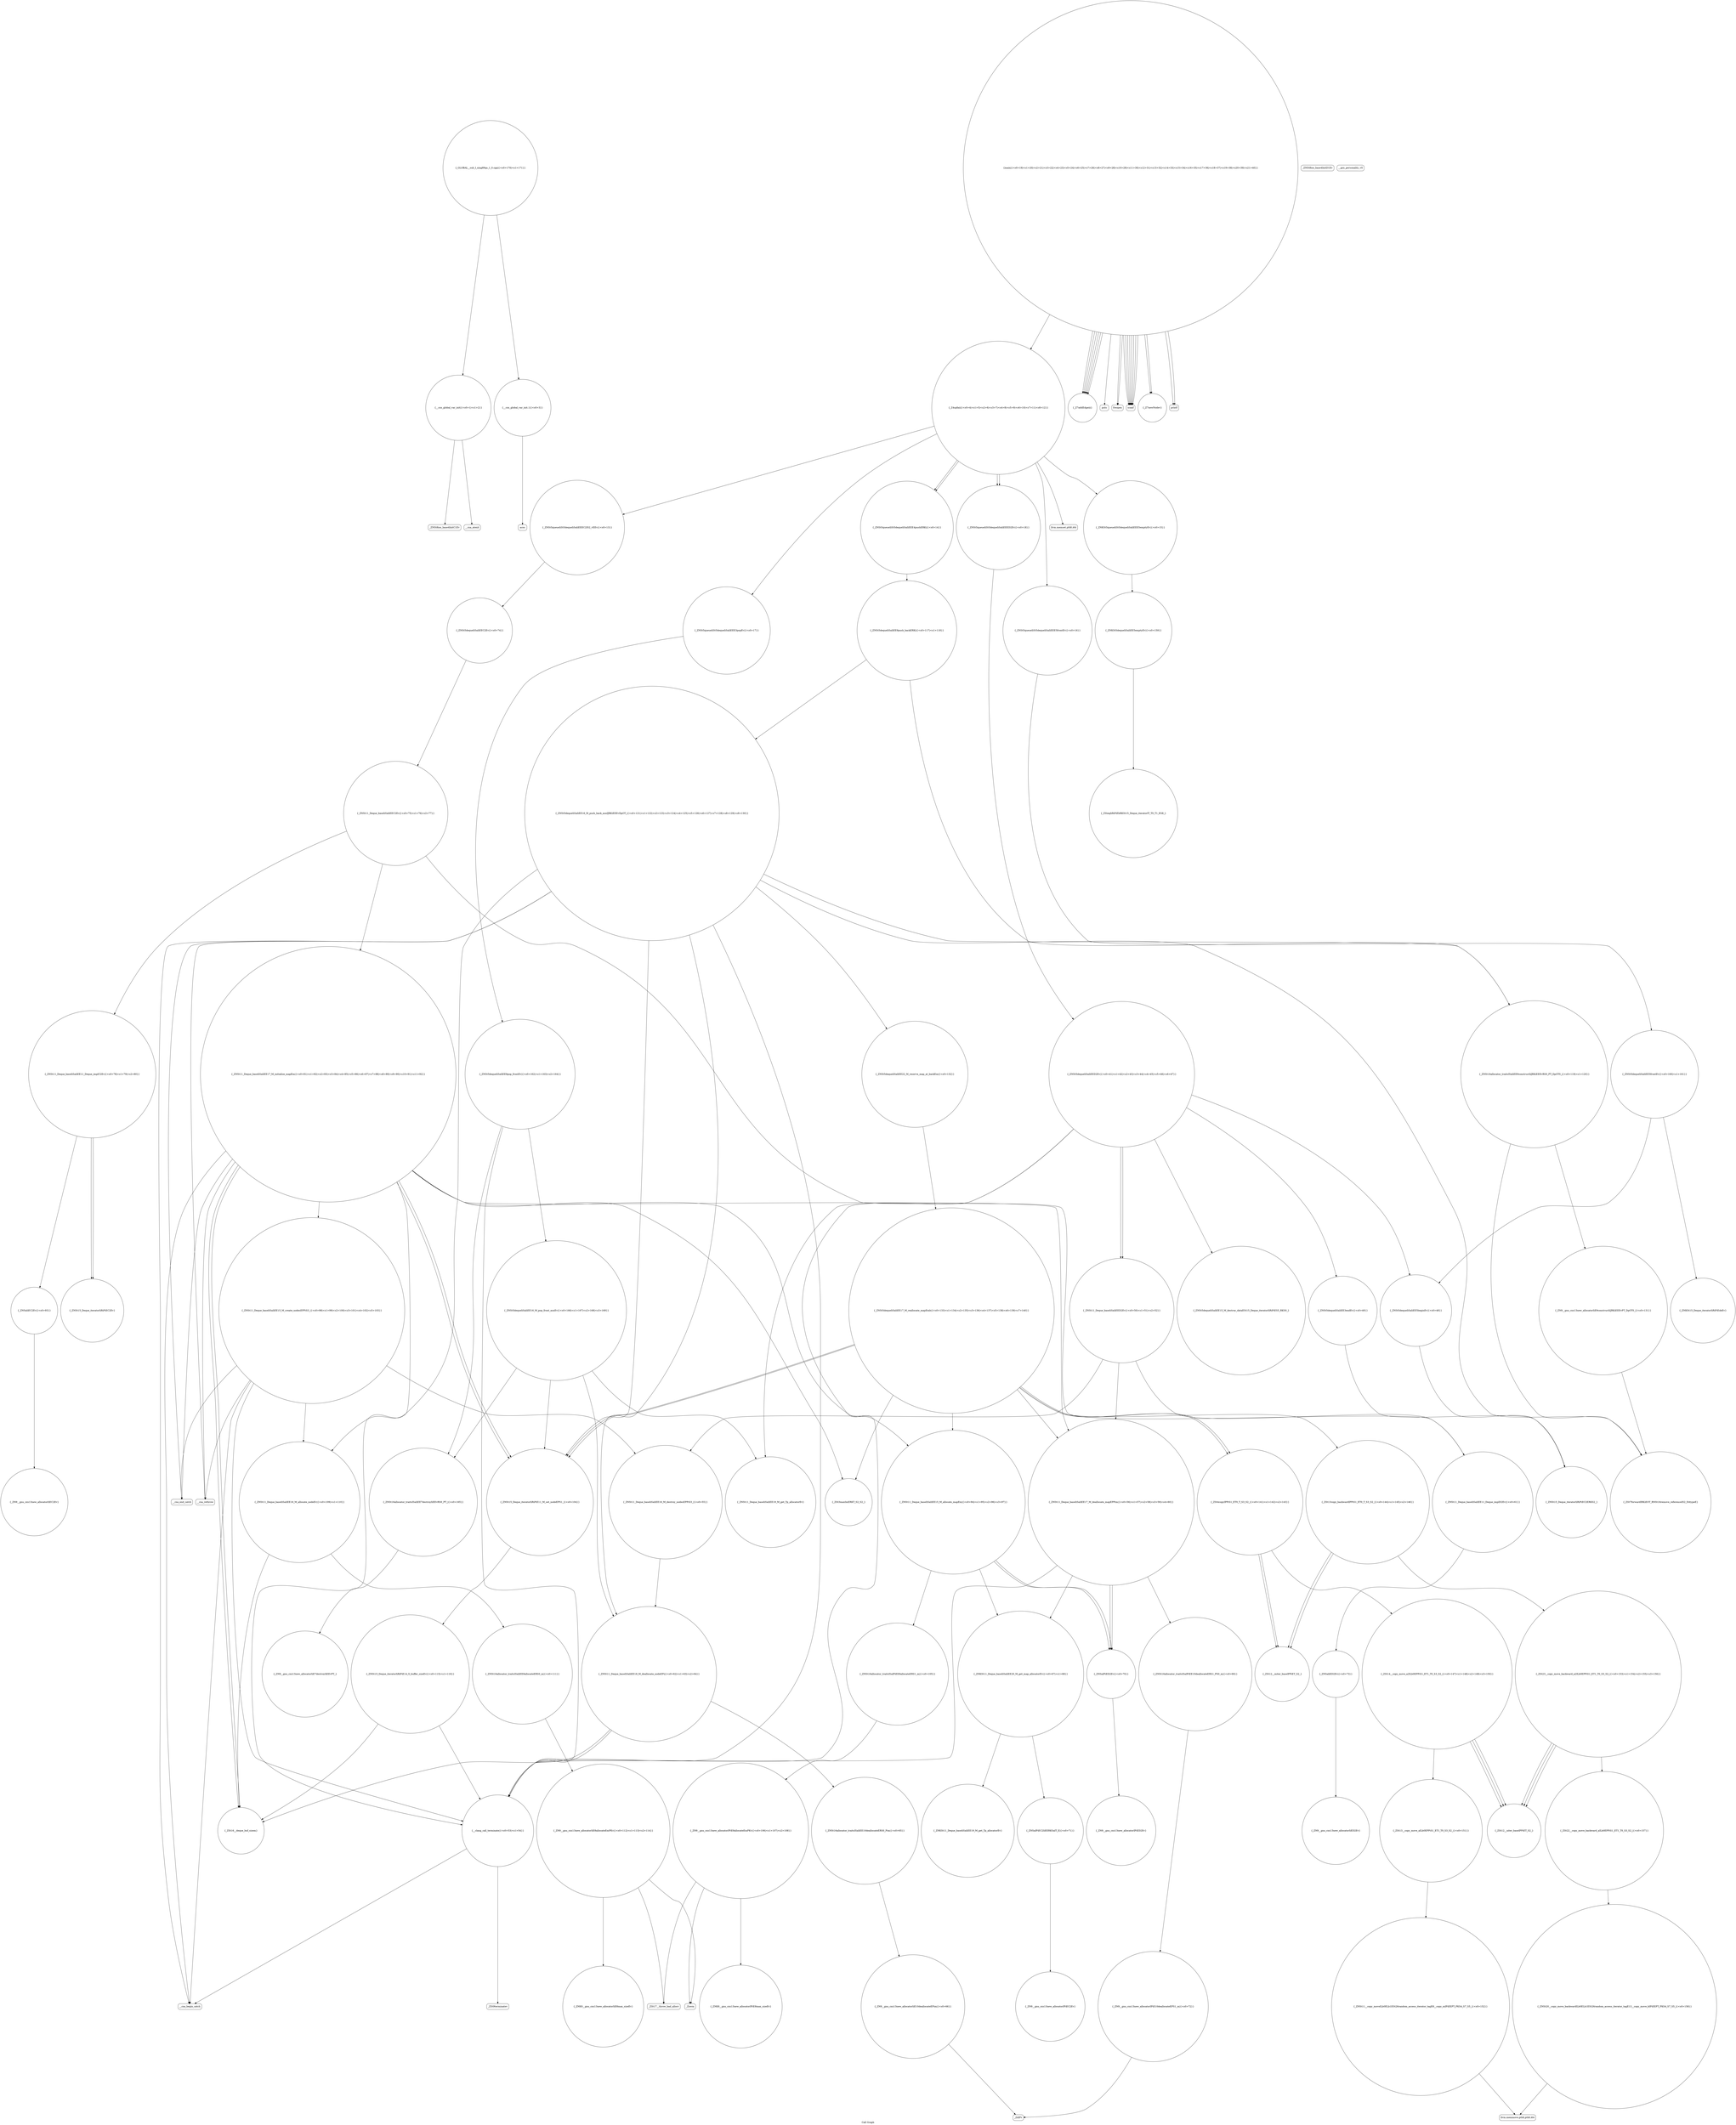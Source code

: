 digraph "Call Graph" {
	label="Call Graph";

	Node0x55e0161628a0 [shape=record,shape=circle,label="{__cxx_global_var_init|{<s0>1|<s1>2}}"];
	Node0x55e0161628a0:s0 -> Node0x55e016162920[color=black];
	Node0x55e0161628a0:s1 -> Node0x55e016162a20[color=black];
	Node0x55e0161665c0 [shape=record,shape=circle,label="{_ZNSt20__copy_move_backwardILb0ELb1ESt26random_access_iterator_tagE13__copy_move_bIPiEEPT_PKS4_S7_S5_|{<s0>158}}"];
	Node0x55e0161665c0:s0 -> Node0x55e016166440[color=black];
	Node0x55e016162c20 [shape=record,shape=circle,label="{_Z7addEdgeiii}"];
	Node0x55e016164120 [shape=record,shape=circle,label="{_ZNSt5dequeIiSaIiEE16_M_pop_front_auxEv|{<s0>166|<s1>167|<s2>168|<s3>169}}"];
	Node0x55e016164120:s0 -> Node0x55e0161635a0[color=black];
	Node0x55e016164120:s1 -> Node0x55e0161640a0[color=black];
	Node0x55e016164120:s2 -> Node0x55e016163a20[color=black];
	Node0x55e016164120:s3 -> Node0x55e0161657c0[color=black];
	Node0x55e016162fa0 [shape=record,shape=circle,label="{_ZNSt5queueIiSt5dequeIiSaIiEEE5frontEv|{<s0>16}}"];
	Node0x55e016162fa0:s0 -> Node0x55e016166740[color=black];
	Node0x55e016163320 [shape=record,shape=Mrecord,label="{puts}"];
	Node0x55e0161636a0 [shape=record,shape=circle,label="{__clang_call_terminate|{<s0>53|<s1>54}}"];
	Node0x55e0161636a0:s0 -> Node0x55e016163720[color=black];
	Node0x55e0161636a0:s1 -> Node0x55e0161637a0[color=black];
	Node0x55e016163a20 [shape=record,shape=circle,label="{_ZNSt11_Deque_baseIiSaIiEE18_M_deallocate_nodeEPi|{<s0>62|<s1>63|<s2>64}}"];
	Node0x55e016163a20:s0 -> Node0x55e016163b20[color=black];
	Node0x55e016163a20:s1 -> Node0x55e016163aa0[color=black];
	Node0x55e016163a20:s2 -> Node0x55e0161636a0[color=black];
	Node0x55e016163da0 [shape=record,shape=circle,label="{_ZNSaIPiED2Ev|{<s0>70}}"];
	Node0x55e016163da0:s0 -> Node0x55e016164020[color=black];
	Node0x55e016165140 [shape=record,shape=circle,label="{_ZN9__gnu_cxx13new_allocatorIiED2Ev}"];
	Node0x55e0161654c0 [shape=record,shape=circle,label="{_ZN9__gnu_cxx13new_allocatorIiEC2Ev}"];
	Node0x55e016165840 [shape=record,shape=circle,label="{_ZNSt16allocator_traitsISaIPiEE8allocateERS1_m|{<s0>105}}"];
	Node0x55e016165840:s0 -> Node0x55e0161658c0[color=black];
	Node0x55e016165bc0 [shape=record,shape=circle,label="{_ZN9__gnu_cxx13new_allocatorIiE8allocateEmPKv|{<s0>112|<s1>113|<s2>114}}"];
	Node0x55e016165bc0:s0 -> Node0x55e016165c40[color=black];
	Node0x55e016165bc0:s1 -> Node0x55e0161659c0[color=black];
	Node0x55e016165bc0:s2 -> Node0x55e016165a40[color=black];
	Node0x55e016165f40 [shape=record,shape=circle,label="{_ZSt7forwardIRKiEOT_RNSt16remove_referenceIS2_E4typeE}"];
	Node0x55e0161662c0 [shape=record,shape=circle,label="{_ZSt13__copy_move_aILb0EPPiS1_ET1_T0_S3_S2_|{<s0>151}}"];
	Node0x55e0161662c0:s0 -> Node0x55e0161663c0[color=black];
	Node0x55e016162920 [shape=record,shape=Mrecord,label="{_ZNSt8ios_base4InitC1Ev}"];
	Node0x55e016166640 [shape=record,shape=circle,label="{_ZNKSt5dequeIiSaIiEE5emptyEv|{<s0>159}}"];
	Node0x55e016166640:s0 -> Node0x55e0161666c0[color=black];
	Node0x55e016162ca0 [shape=record,shape=circle,label="{_Z4spfaii|{<s0>4|<s1>5|<s2>6|<s3>7|<s4>8|<s5>9|<s6>10|<s7>11|<s8>12}}"];
	Node0x55e016162ca0:s0 -> Node0x55e016162d20[color=black];
	Node0x55e016162ca0:s1 -> Node0x55e016162da0[color=black];
	Node0x55e016162ca0:s2 -> Node0x55e016162e20[color=black];
	Node0x55e016162ca0:s3 -> Node0x55e016162f20[color=black];
	Node0x55e016162ca0:s4 -> Node0x55e016162fa0[color=black];
	Node0x55e016162ca0:s5 -> Node0x55e016163020[color=black];
	Node0x55e016162ca0:s6 -> Node0x55e016162e20[color=black];
	Node0x55e016162ca0:s7 -> Node0x55e0161630a0[color=black];
	Node0x55e016162ca0:s8 -> Node0x55e0161630a0[color=black];
	Node0x55e0161641a0 [shape=record,shape=circle,label="{_ZN9__gnu_cxx13new_allocatorIiE7destroyIiEEvPT_}"];
	Node0x55e016163020 [shape=record,shape=circle,label="{_ZNSt5queueIiSt5dequeIiSaIiEEE3popEv|{<s0>17}}"];
	Node0x55e016163020:s0 -> Node0x55e016166840[color=black];
	Node0x55e0161633a0 [shape=record,shape=circle,label="{_ZNSt5dequeIiSaIiEED2Ev|{<s0>41|<s1>42|<s2>43|<s3>44|<s4>45|<s5>46|<s6>47}}"];
	Node0x55e0161633a0:s0 -> Node0x55e0161634a0[color=black];
	Node0x55e0161633a0:s1 -> Node0x55e016163520[color=black];
	Node0x55e0161633a0:s2 -> Node0x55e0161635a0[color=black];
	Node0x55e0161633a0:s3 -> Node0x55e016163420[color=black];
	Node0x55e0161633a0:s4 -> Node0x55e016163620[color=black];
	Node0x55e0161633a0:s5 -> Node0x55e016163620[color=black];
	Node0x55e0161633a0:s6 -> Node0x55e0161636a0[color=black];
	Node0x55e016163720 [shape=record,shape=Mrecord,label="{__cxa_begin_catch}"];
	Node0x55e016163aa0 [shape=record,shape=circle,label="{_ZNSt16allocator_traitsISaIiEE10deallocateERS0_Pim|{<s0>65}}"];
	Node0x55e016163aa0:s0 -> Node0x55e016163ba0[color=black];
	Node0x55e016163e20 [shape=record,shape=circle,label="{_ZNKSt11_Deque_baseIiSaIiEE19_M_get_Tp_allocatorEv}"];
	Node0x55e0161651c0 [shape=record,shape=circle,label="{_ZNSt5dequeIiSaIiEEC2Ev|{<s0>74}}"];
	Node0x55e0161651c0:s0 -> Node0x55e016165240[color=black];
	Node0x55e016165540 [shape=record,shape=circle,label="{_ZSt3maxImERKT_S2_S2_}"];
	Node0x55e0161658c0 [shape=record,shape=circle,label="{_ZN9__gnu_cxx13new_allocatorIPiE8allocateEmPKv|{<s0>106|<s1>107|<s2>108}}"];
	Node0x55e0161658c0:s0 -> Node0x55e016165940[color=black];
	Node0x55e0161658c0:s1 -> Node0x55e0161659c0[color=black];
	Node0x55e0161658c0:s2 -> Node0x55e016165a40[color=black];
	Node0x55e016165c40 [shape=record,shape=circle,label="{_ZNK9__gnu_cxx13new_allocatorIiE8max_sizeEv}"];
	Node0x55e016165fc0 [shape=record,shape=circle,label="{_ZNSt5dequeIiSaIiEE22_M_reserve_map_at_backEm|{<s0>132}}"];
	Node0x55e016165fc0:s0 -> Node0x55e016166040[color=black];
	Node0x55e016166340 [shape=record,shape=circle,label="{_ZSt12__niter_baseIPPiET_S2_}"];
	Node0x55e0161629a0 [shape=record,shape=Mrecord,label="{_ZNSt8ios_base4InitD1Ev}"];
	Node0x55e0161666c0 [shape=record,shape=circle,label="{_ZSteqIiRiPiEbRKSt15_Deque_iteratorIT_T0_T1_ES8_}"];
	Node0x55e016162d20 [shape=record,shape=Mrecord,label="{llvm.memset.p0i8.i64}"];
	Node0x55e016164220 [shape=record,shape=circle,label="{_GLOBAL__sub_I_xing89qs_1_0.cpp|{<s0>170|<s1>171}}"];
	Node0x55e016164220:s0 -> Node0x55e0161628a0[color=black];
	Node0x55e016164220:s1 -> Node0x55e016162aa0[color=black];
	Node0x55e0161630a0 [shape=record,shape=circle,label="{_ZNSt5queueIiSt5dequeIiSaIiEEED2Ev|{<s0>18}}"];
	Node0x55e0161630a0:s0 -> Node0x55e0161633a0[color=black];
	Node0x55e016163420 [shape=record,shape=circle,label="{_ZNSt5dequeIiSaIiEE15_M_destroy_dataESt15_Deque_iteratorIiRiPiES5_RKS0_}"];
	Node0x55e0161637a0 [shape=record,shape=Mrecord,label="{_ZSt9terminatev}"];
	Node0x55e016163b20 [shape=record,shape=circle,label="{_ZSt16__deque_buf_sizem}"];
	Node0x55e016163ea0 [shape=record,shape=circle,label="{_ZNSaIPiEC2IiEERKSaIT_E|{<s0>71}}"];
	Node0x55e016163ea0:s0 -> Node0x55e016163f20[color=black];
	Node0x55e016165240 [shape=record,shape=circle,label="{_ZNSt11_Deque_baseIiSaIiEEC2Ev|{<s0>75|<s1>76|<s2>77}}"];
	Node0x55e016165240:s0 -> Node0x55e0161652c0[color=black];
	Node0x55e016165240:s1 -> Node0x55e016165340[color=black];
	Node0x55e016165240:s2 -> Node0x55e0161639a0[color=black];
	Node0x55e0161655c0 [shape=record,shape=circle,label="{_ZNSt11_Deque_baseIiSaIiEE15_M_allocate_mapEm|{<s0>94|<s1>95|<s2>96|<s3>97}}"];
	Node0x55e0161655c0:s0 -> Node0x55e016163ca0[color=black];
	Node0x55e0161655c0:s1 -> Node0x55e016165840[color=black];
	Node0x55e0161655c0:s2 -> Node0x55e016163da0[color=black];
	Node0x55e0161655c0:s3 -> Node0x55e016163da0[color=black];
	Node0x55e016165940 [shape=record,shape=circle,label="{_ZNK9__gnu_cxx13new_allocatorIPiE8max_sizeEv}"];
	Node0x55e016165cc0 [shape=record,shape=circle,label="{_ZNSt15_Deque_iteratorIiRiPiE14_S_buffer_sizeEv|{<s0>115|<s1>116}}"];
	Node0x55e016165cc0:s0 -> Node0x55e016163b20[color=black];
	Node0x55e016165cc0:s1 -> Node0x55e0161636a0[color=black];
	Node0x55e016166040 [shape=record,shape=circle,label="{_ZNSt5dequeIiSaIiEE17_M_reallocate_mapEmb|{<s0>133|<s1>134|<s2>135|<s3>136|<s4>137|<s5>138|<s6>139|<s7>140}}"];
	Node0x55e016166040:s0 -> Node0x55e0161660c0[color=black];
	Node0x55e016166040:s1 -> Node0x55e016166140[color=black];
	Node0x55e016166040:s2 -> Node0x55e016165540[color=black];
	Node0x55e016166040:s3 -> Node0x55e0161655c0[color=black];
	Node0x55e016166040:s4 -> Node0x55e0161660c0[color=black];
	Node0x55e016166040:s5 -> Node0x55e016163920[color=black];
	Node0x55e016166040:s6 -> Node0x55e0161657c0[color=black];
	Node0x55e016166040:s7 -> Node0x55e0161657c0[color=black];
	Node0x55e0161663c0 [shape=record,shape=circle,label="{_ZNSt11__copy_moveILb0ELb1ESt26random_access_iterator_tagE8__copy_mIPiEEPT_PKS4_S7_S5_|{<s0>152}}"];
	Node0x55e0161663c0:s0 -> Node0x55e016166440[color=black];
	Node0x55e016162a20 [shape=record,shape=Mrecord,label="{__cxa_atexit}"];
	Node0x55e016166740 [shape=record,shape=circle,label="{_ZNSt5dequeIiSaIiEE5frontEv|{<s0>160|<s1>161}}"];
	Node0x55e016166740:s0 -> Node0x55e0161634a0[color=black];
	Node0x55e016166740:s1 -> Node0x55e0161667c0[color=black];
	Node0x55e016162da0 [shape=record,shape=circle,label="{_ZNSt5queueIiSt5dequeIiSaIiEEEC2IS2_vEEv|{<s0>13}}"];
	Node0x55e016162da0:s0 -> Node0x55e0161651c0[color=black];
	Node0x55e016163120 [shape=record,shape=circle,label="{main|{<s0>19|<s1>20|<s2>21|<s3>22|<s4>23|<s5>24|<s6>25|<s7>26|<s8>27|<s9>28|<s10>29|<s11>30|<s12>31|<s13>32|<s14>33|<s15>34|<s16>35|<s17>36|<s18>37|<s19>38|<s20>39|<s21>40}}"];
	Node0x55e016163120:s0 -> Node0x55e0161631a0[color=black];
	Node0x55e016163120:s1 -> Node0x55e0161631a0[color=black];
	Node0x55e016163120:s2 -> Node0x55e016163220[color=black];
	Node0x55e016163120:s3 -> Node0x55e016163220[color=black];
	Node0x55e016163120:s4 -> Node0x55e016163220[color=black];
	Node0x55e016163120:s5 -> Node0x55e016162ba0[color=black];
	Node0x55e016163120:s6 -> Node0x55e016162ba0[color=black];
	Node0x55e016163120:s7 -> Node0x55e016162c20[color=black];
	Node0x55e016163120:s8 -> Node0x55e016162c20[color=black];
	Node0x55e016163120:s9 -> Node0x55e016163220[color=black];
	Node0x55e016163120:s10 -> Node0x55e016162c20[color=black];
	Node0x55e016163120:s11 -> Node0x55e016162c20[color=black];
	Node0x55e016163120:s12 -> Node0x55e016163220[color=black];
	Node0x55e016163120:s13 -> Node0x55e016163220[color=black];
	Node0x55e016163120:s14 -> Node0x55e016162c20[color=black];
	Node0x55e016163120:s15 -> Node0x55e016162c20[color=black];
	Node0x55e016163120:s16 -> Node0x55e0161632a0[color=black];
	Node0x55e016163120:s17 -> Node0x55e016163220[color=black];
	Node0x55e016163120:s18 -> Node0x55e016163220[color=black];
	Node0x55e016163120:s19 -> Node0x55e016162ca0[color=black];
	Node0x55e016163120:s20 -> Node0x55e016163320[color=black];
	Node0x55e016163120:s21 -> Node0x55e0161632a0[color=black];
	Node0x55e0161634a0 [shape=record,shape=circle,label="{_ZNSt5dequeIiSaIiEE5beginEv|{<s0>48}}"];
	Node0x55e0161634a0:s0 -> Node0x55e016163820[color=black];
	Node0x55e016163820 [shape=record,shape=circle,label="{_ZNSt15_Deque_iteratorIiRiPiEC2ERKS2_}"];
	Node0x55e016163ba0 [shape=record,shape=circle,label="{_ZN9__gnu_cxx13new_allocatorIiE10deallocateEPim|{<s0>66}}"];
	Node0x55e016163ba0:s0 -> Node0x55e016163c20[color=black];
	Node0x55e016163f20 [shape=record,shape=circle,label="{_ZN9__gnu_cxx13new_allocatorIPiEC2Ev}"];
	Node0x55e0161652c0 [shape=record,shape=circle,label="{_ZNSt11_Deque_baseIiSaIiEE11_Deque_implC2Ev|{<s0>78|<s1>79|<s2>80}}"];
	Node0x55e0161652c0:s0 -> Node0x55e0161653c0[color=black];
	Node0x55e0161652c0:s1 -> Node0x55e016165440[color=black];
	Node0x55e0161652c0:s2 -> Node0x55e016165440[color=black];
	Node0x55e016165640 [shape=record,shape=circle,label="{_ZNSt11_Deque_baseIiSaIiEE15_M_create_nodesEPPiS3_|{<s0>98|<s1>99|<s2>100|<s3>101|<s4>102|<s5>103}}"];
	Node0x55e016165640:s0 -> Node0x55e016165ac0[color=black];
	Node0x55e016165640:s1 -> Node0x55e016163720[color=black];
	Node0x55e016165640:s2 -> Node0x55e0161638a0[color=black];
	Node0x55e016165640:s3 -> Node0x55e0161656c0[color=black];
	Node0x55e016165640:s4 -> Node0x55e016165740[color=black];
	Node0x55e016165640:s5 -> Node0x55e0161636a0[color=black];
	Node0x55e0161659c0 [shape=record,shape=Mrecord,label="{_ZSt17__throw_bad_allocv}"];
	Node0x55e016165d40 [shape=record,shape=circle,label="{_ZNSt5dequeIiSaIiEE9push_backERKi|{<s0>117|<s1>118}}"];
	Node0x55e016165d40:s0 -> Node0x55e016165dc0[color=black];
	Node0x55e016165d40:s1 -> Node0x55e016165e40[color=black];
	Node0x55e0161660c0 [shape=record,shape=circle,label="{_ZSt4copyIPPiS1_ET0_T_S3_S2_|{<s0>141|<s1>142|<s2>143}}"];
	Node0x55e0161660c0:s0 -> Node0x55e016166240[color=black];
	Node0x55e0161660c0:s1 -> Node0x55e016166240[color=black];
	Node0x55e0161660c0:s2 -> Node0x55e0161661c0[color=black];
	Node0x55e016166440 [shape=record,shape=Mrecord,label="{llvm.memmove.p0i8.p0i8.i64}"];
	Node0x55e016162aa0 [shape=record,shape=circle,label="{__cxx_global_var_init.1|{<s0>3}}"];
	Node0x55e016162aa0:s0 -> Node0x55e016162b20[color=black];
	Node0x55e0161667c0 [shape=record,shape=circle,label="{_ZNKSt15_Deque_iteratorIiRiPiEdeEv}"];
	Node0x55e016162e20 [shape=record,shape=circle,label="{_ZNSt5queueIiSt5dequeIiSaIiEEE4pushERKi|{<s0>14}}"];
	Node0x55e016162e20:s0 -> Node0x55e016165d40[color=black];
	Node0x55e0161631a0 [shape=record,shape=Mrecord,label="{freopen}"];
	Node0x55e016163520 [shape=record,shape=circle,label="{_ZNSt5dequeIiSaIiEE3endEv|{<s0>49}}"];
	Node0x55e016163520:s0 -> Node0x55e016163820[color=black];
	Node0x55e0161638a0 [shape=record,shape=circle,label="{_ZNSt11_Deque_baseIiSaIiEE16_M_destroy_nodesEPPiS3_|{<s0>55}}"];
	Node0x55e0161638a0:s0 -> Node0x55e016163a20[color=black];
	Node0x55e016163c20 [shape=record,shape=Mrecord,label="{_ZdlPv}"];
	Node0x55e016163fa0 [shape=record,shape=circle,label="{_ZN9__gnu_cxx13new_allocatorIPiE10deallocateEPS1_m|{<s0>72}}"];
	Node0x55e016163fa0:s0 -> Node0x55e016163c20[color=black];
	Node0x55e016165340 [shape=record,shape=circle,label="{_ZNSt11_Deque_baseIiSaIiEE17_M_initialize_mapEm|{<s0>81|<s1>82|<s2>83|<s3>84|<s4>85|<s5>86|<s6>87|<s7>88|<s8>89|<s9>90|<s10>91|<s11>92}}"];
	Node0x55e016165340:s0 -> Node0x55e016163b20[color=black];
	Node0x55e016165340:s1 -> Node0x55e016165540[color=black];
	Node0x55e016165340:s2 -> Node0x55e0161655c0[color=black];
	Node0x55e016165340:s3 -> Node0x55e016165640[color=black];
	Node0x55e016165340:s4 -> Node0x55e016163720[color=black];
	Node0x55e016165340:s5 -> Node0x55e016163920[color=black];
	Node0x55e016165340:s6 -> Node0x55e0161656c0[color=black];
	Node0x55e016165340:s7 -> Node0x55e016165740[color=black];
	Node0x55e016165340:s8 -> Node0x55e0161657c0[color=black];
	Node0x55e016165340:s9 -> Node0x55e0161657c0[color=black];
	Node0x55e016165340:s10 -> Node0x55e016163b20[color=black];
	Node0x55e016165340:s11 -> Node0x55e0161636a0[color=black];
	Node0x55e0161656c0 [shape=record,shape=Mrecord,label="{__cxa_rethrow}"];
	Node0x55e016165a40 [shape=record,shape=Mrecord,label="{_Znwm}"];
	Node0x55e016165dc0 [shape=record,shape=circle,label="{_ZNSt16allocator_traitsISaIiEE9constructIiJRKiEEEvRS0_PT_DpOT0_|{<s0>119|<s1>120}}"];
	Node0x55e016165dc0:s0 -> Node0x55e016165f40[color=black];
	Node0x55e016165dc0:s1 -> Node0x55e016165ec0[color=black];
	Node0x55e016166140 [shape=record,shape=circle,label="{_ZSt13copy_backwardIPPiS1_ET0_T_S3_S2_|{<s0>144|<s1>145|<s2>146}}"];
	Node0x55e016166140:s0 -> Node0x55e016166240[color=black];
	Node0x55e016166140:s1 -> Node0x55e016166240[color=black];
	Node0x55e016166140:s2 -> Node0x55e0161664c0[color=black];
	Node0x55e0161664c0 [shape=record,shape=circle,label="{_ZSt23__copy_move_backward_a2ILb0EPPiS1_ET1_T0_S3_S2_|{<s0>153|<s1>154|<s2>155|<s3>156}}"];
	Node0x55e0161664c0:s0 -> Node0x55e016166340[color=black];
	Node0x55e0161664c0:s1 -> Node0x55e016166340[color=black];
	Node0x55e0161664c0:s2 -> Node0x55e016166340[color=black];
	Node0x55e0161664c0:s3 -> Node0x55e016166540[color=black];
	Node0x55e016162b20 [shape=record,shape=Mrecord,label="{acos}"];
	Node0x55e016166840 [shape=record,shape=circle,label="{_ZNSt5dequeIiSaIiEE9pop_frontEv|{<s0>162|<s1>163|<s2>164}}"];
	Node0x55e016166840:s0 -> Node0x55e0161640a0[color=black];
	Node0x55e016166840:s1 -> Node0x55e016164120[color=black];
	Node0x55e016166840:s2 -> Node0x55e0161636a0[color=black];
	Node0x55e016162ea0 [shape=record,shape=Mrecord,label="{__gxx_personality_v0}"];
	Node0x55e016163220 [shape=record,shape=Mrecord,label="{scanf}"];
	Node0x55e0161635a0 [shape=record,shape=circle,label="{_ZNSt11_Deque_baseIiSaIiEE19_M_get_Tp_allocatorEv}"];
	Node0x55e016163920 [shape=record,shape=circle,label="{_ZNSt11_Deque_baseIiSaIiEE17_M_deallocate_mapEPPim|{<s0>56|<s1>57|<s2>58|<s3>59|<s4>60}}"];
	Node0x55e016163920:s0 -> Node0x55e016163ca0[color=black];
	Node0x55e016163920:s1 -> Node0x55e016163d20[color=black];
	Node0x55e016163920:s2 -> Node0x55e016163da0[color=black];
	Node0x55e016163920:s3 -> Node0x55e016163da0[color=black];
	Node0x55e016163920:s4 -> Node0x55e0161636a0[color=black];
	Node0x55e016163ca0 [shape=record,shape=circle,label="{_ZNKSt11_Deque_baseIiSaIiEE20_M_get_map_allocatorEv|{<s0>67|<s1>68}}"];
	Node0x55e016163ca0:s0 -> Node0x55e016163e20[color=black];
	Node0x55e016163ca0:s1 -> Node0x55e016163ea0[color=black];
	Node0x55e016164020 [shape=record,shape=circle,label="{_ZN9__gnu_cxx13new_allocatorIPiED2Ev}"];
	Node0x55e0161653c0 [shape=record,shape=circle,label="{_ZNSaIiEC2Ev|{<s0>93}}"];
	Node0x55e0161653c0:s0 -> Node0x55e0161654c0[color=black];
	Node0x55e016165740 [shape=record,shape=Mrecord,label="{__cxa_end_catch}"];
	Node0x55e016165ac0 [shape=record,shape=circle,label="{_ZNSt11_Deque_baseIiSaIiEE16_M_allocate_nodeEv|{<s0>109|<s1>110}}"];
	Node0x55e016165ac0:s0 -> Node0x55e016163b20[color=black];
	Node0x55e016165ac0:s1 -> Node0x55e016165b40[color=black];
	Node0x55e016165e40 [shape=record,shape=circle,label="{_ZNSt5dequeIiSaIiEE16_M_push_back_auxIJRKiEEEvDpOT_|{<s0>121|<s1>122|<s2>123|<s3>124|<s4>125|<s5>126|<s6>127|<s7>128|<s8>129|<s9>130}}"];
	Node0x55e016165e40:s0 -> Node0x55e016165fc0[color=black];
	Node0x55e016165e40:s1 -> Node0x55e016165ac0[color=black];
	Node0x55e016165e40:s2 -> Node0x55e016165f40[color=black];
	Node0x55e016165e40:s3 -> Node0x55e016165dc0[color=black];
	Node0x55e016165e40:s4 -> Node0x55e0161657c0[color=black];
	Node0x55e016165e40:s5 -> Node0x55e016163720[color=black];
	Node0x55e016165e40:s6 -> Node0x55e016163a20[color=black];
	Node0x55e016165e40:s7 -> Node0x55e0161656c0[color=black];
	Node0x55e016165e40:s8 -> Node0x55e016165740[color=black];
	Node0x55e016165e40:s9 -> Node0x55e0161636a0[color=black];
	Node0x55e0161661c0 [shape=record,shape=circle,label="{_ZSt14__copy_move_a2ILb0EPPiS1_ET1_T0_S3_S2_|{<s0>147|<s1>148|<s2>149|<s3>150}}"];
	Node0x55e0161661c0:s0 -> Node0x55e016166340[color=black];
	Node0x55e0161661c0:s1 -> Node0x55e016166340[color=black];
	Node0x55e0161661c0:s2 -> Node0x55e016166340[color=black];
	Node0x55e0161661c0:s3 -> Node0x55e0161662c0[color=black];
	Node0x55e016166540 [shape=record,shape=circle,label="{_ZSt22__copy_move_backward_aILb0EPPiS1_ET1_T0_S3_S2_|{<s0>157}}"];
	Node0x55e016166540:s0 -> Node0x55e0161665c0[color=black];
	Node0x55e016162ba0 [shape=record,shape=circle,label="{_Z7newNodev}"];
	Node0x55e0161640a0 [shape=record,shape=circle,label="{_ZNSt16allocator_traitsISaIiEE7destroyIiEEvRS0_PT_|{<s0>165}}"];
	Node0x55e0161640a0:s0 -> Node0x55e0161641a0[color=black];
	Node0x55e016162f20 [shape=record,shape=circle,label="{_ZNKSt5queueIiSt5dequeIiSaIiEEE5emptyEv|{<s0>15}}"];
	Node0x55e016162f20:s0 -> Node0x55e016166640[color=black];
	Node0x55e0161632a0 [shape=record,shape=Mrecord,label="{printf}"];
	Node0x55e016163620 [shape=record,shape=circle,label="{_ZNSt11_Deque_baseIiSaIiEED2Ev|{<s0>50|<s1>51|<s2>52}}"];
	Node0x55e016163620:s0 -> Node0x55e0161638a0[color=black];
	Node0x55e016163620:s1 -> Node0x55e016163920[color=black];
	Node0x55e016163620:s2 -> Node0x55e0161639a0[color=black];
	Node0x55e0161639a0 [shape=record,shape=circle,label="{_ZNSt11_Deque_baseIiSaIiEE11_Deque_implD2Ev|{<s0>61}}"];
	Node0x55e0161639a0:s0 -> Node0x55e0161650c0[color=black];
	Node0x55e016163d20 [shape=record,shape=circle,label="{_ZNSt16allocator_traitsISaIPiEE10deallocateERS1_PS0_m|{<s0>69}}"];
	Node0x55e016163d20:s0 -> Node0x55e016163fa0[color=black];
	Node0x55e0161650c0 [shape=record,shape=circle,label="{_ZNSaIiED2Ev|{<s0>73}}"];
	Node0x55e0161650c0:s0 -> Node0x55e016165140[color=black];
	Node0x55e016165440 [shape=record,shape=circle,label="{_ZNSt15_Deque_iteratorIiRiPiEC2Ev}"];
	Node0x55e0161657c0 [shape=record,shape=circle,label="{_ZNSt15_Deque_iteratorIiRiPiE11_M_set_nodeEPS1_|{<s0>104}}"];
	Node0x55e0161657c0:s0 -> Node0x55e016165cc0[color=black];
	Node0x55e016165b40 [shape=record,shape=circle,label="{_ZNSt16allocator_traitsISaIiEE8allocateERS0_m|{<s0>111}}"];
	Node0x55e016165b40:s0 -> Node0x55e016165bc0[color=black];
	Node0x55e016165ec0 [shape=record,shape=circle,label="{_ZN9__gnu_cxx13new_allocatorIiE9constructIiJRKiEEEvPT_DpOT0_|{<s0>131}}"];
	Node0x55e016165ec0:s0 -> Node0x55e016165f40[color=black];
	Node0x55e016166240 [shape=record,shape=circle,label="{_ZSt12__miter_baseIPPiET_S2_}"];
}
